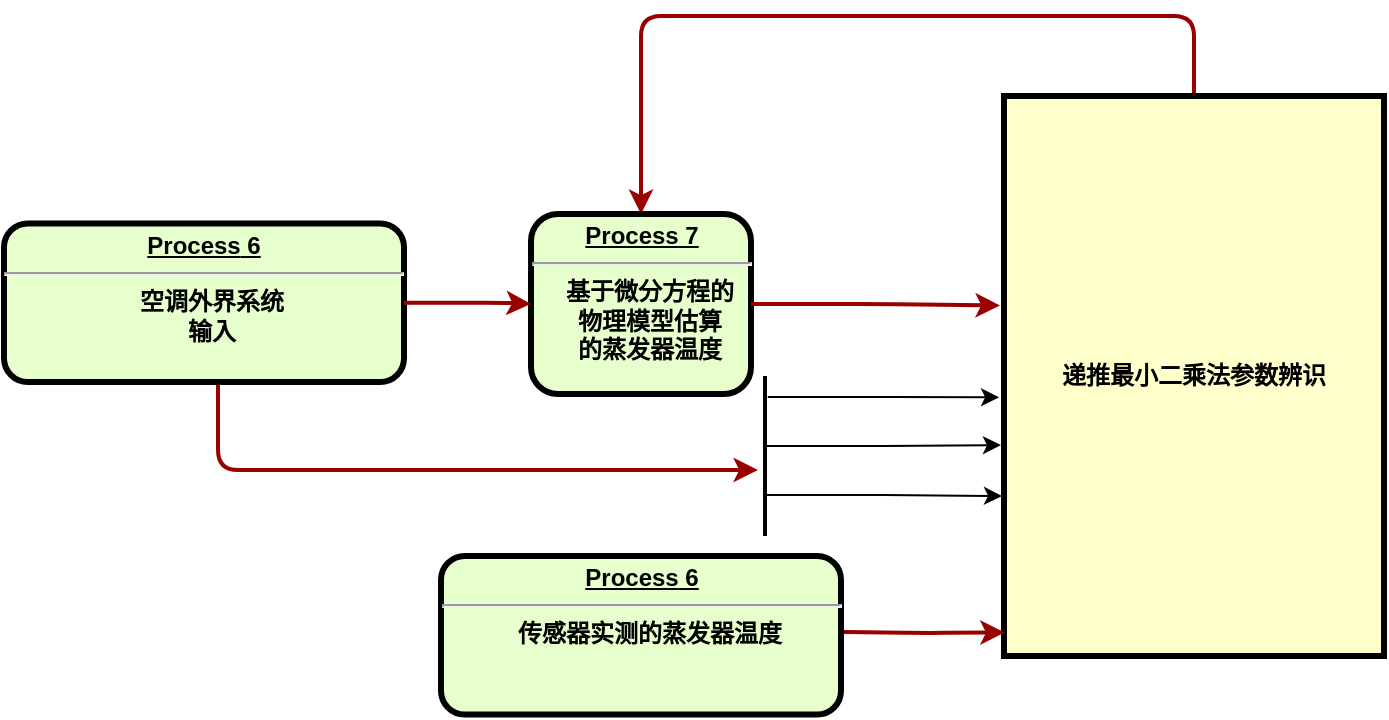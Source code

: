 <mxfile version="22.1.4" type="github">
  <diagram name="Page-1" id="c7558073-3199-34d8-9f00-42111426c3f3">
    <mxGraphModel dx="1149" dy="673" grid="1" gridSize="10" guides="1" tooltips="1" connect="1" arrows="1" fold="1" page="1" pageScale="1" pageWidth="826" pageHeight="1169" background="none" math="0" shadow="0">
      <root>
        <mxCell id="0" />
        <mxCell id="1" parent="0" />
        <mxCell id="47FUqNn5VWWqSbPYocdL-105" style="edgeStyle=orthogonalEdgeStyle;rounded=1;orthogonalLoop=1;jettySize=auto;html=1;exitX=0.5;exitY=1;exitDx=0;exitDy=0;strokeColor=#990000;strokeWidth=2;" edge="1" parent="1">
          <mxGeometry relative="1" as="geometry">
            <mxPoint x="457" y="637" as="targetPoint" />
            <mxPoint x="187" y="590" as="sourcePoint" />
            <Array as="points">
              <mxPoint x="187" y="637" />
            </Array>
          </mxGeometry>
        </mxCell>
        <mxCell id="10" value="&lt;p style=&quot;margin: 0px; margin-top: 4px; text-align: center; text-decoration: underline;&quot;&gt;&lt;strong&gt;&lt;strong&gt;Process&lt;/strong&gt; 6&lt;br&gt;&lt;/strong&gt;&lt;/p&gt;&lt;hr&gt;&lt;p style=&quot;margin: 0px; margin-left: 8px;&quot;&gt;空调外界系统&lt;/p&gt;&lt;p style=&quot;margin: 0px; margin-left: 8px;&quot;&gt;输入&lt;/p&gt;" style="verticalAlign=middle;align=center;overflow=fill;fontSize=12;fontFamily=Helvetica;html=1;rounded=1;fontStyle=1;strokeWidth=3;fillColor=#E6FFCC" parent="1" vertex="1">
          <mxGeometry x="80" y="513.75" width="200" height="79.25" as="geometry" />
        </mxCell>
        <mxCell id="47FUqNn5VWWqSbPYocdL-99" style="edgeStyle=orthogonalEdgeStyle;rounded=1;orthogonalLoop=1;jettySize=auto;html=1;entryX=0.5;entryY=0;entryDx=0;entryDy=0;strokeColor=#990000;strokeWidth=2;exitX=0.5;exitY=0;exitDx=0;exitDy=0;" edge="1" parent="1" source="13" target="11">
          <mxGeometry relative="1" as="geometry">
            <mxPoint x="630" y="200" as="targetPoint" />
            <Array as="points">
              <mxPoint x="675" y="410" />
              <mxPoint x="399" y="410" />
            </Array>
          </mxGeometry>
        </mxCell>
        <mxCell id="13" value="递推最小二乘法参数辨识" style="whiteSpace=wrap;align=center;verticalAlign=middle;fontStyle=1;strokeWidth=3;fillColor=#FFFFCC" parent="1" vertex="1">
          <mxGeometry x="580" y="450" width="190" height="280" as="geometry" />
        </mxCell>
        <mxCell id="11" value="&lt;p style=&quot;margin: 0px; margin-top: 4px; text-align: center; text-decoration: underline;&quot;&gt;&lt;strong&gt;&lt;strong&gt;Process&lt;/strong&gt; 7&lt;br&gt;&lt;/strong&gt;&lt;/p&gt;&lt;hr&gt;&lt;p style=&quot;margin: 0px; margin-left: 8px;&quot;&gt;基于微分方程的&lt;/p&gt;&lt;p style=&quot;margin: 0px; margin-left: 8px;&quot;&gt;物理模型估算&lt;/p&gt;&lt;p style=&quot;margin: 0px; margin-left: 8px;&quot;&gt;的蒸发器温度&lt;/p&gt;" style="verticalAlign=middle;align=center;overflow=fill;fontSize=12;fontFamily=Helvetica;html=1;rounded=1;fontStyle=1;strokeWidth=3;fillColor=#E6FFCC" parent="1" vertex="1">
          <mxGeometry x="343.5" y="509" width="110" height="90" as="geometry" />
        </mxCell>
        <mxCell id="83" value="" style="edgeStyle=elbowEdgeStyle;elbow=horizontal;strokeColor=#990000;strokeWidth=2" parent="1" source="11" edge="1">
          <mxGeometry width="100" height="100" relative="1" as="geometry">
            <mxPoint x="200" y="659.0" as="sourcePoint" />
            <mxPoint x="578" y="554.75" as="targetPoint" />
          </mxGeometry>
        </mxCell>
        <mxCell id="85" value="" style="edgeStyle=elbowEdgeStyle;elbow=horizontal;strokeColor=#990000;strokeWidth=2;exitX=1;exitY=0.5;exitDx=0;exitDy=0;entryX=0;entryY=0.5;entryDx=0;entryDy=0;" parent="1" source="10" target="11" edge="1">
          <mxGeometry width="100" height="100" relative="1" as="geometry">
            <mxPoint x="300" y="560" as="sourcePoint" />
            <mxPoint x="340" y="555" as="targetPoint" />
            <Array as="points">
              <mxPoint x="330" y="562" />
            </Array>
          </mxGeometry>
        </mxCell>
        <mxCell id="47FUqNn5VWWqSbPYocdL-98" style="edgeStyle=orthogonalEdgeStyle;rounded=1;orthogonalLoop=1;jettySize=auto;html=1;entryX=0.002;entryY=0.815;entryDx=0;entryDy=0;entryPerimeter=0;strokeColor=#990000;strokeWidth=2;" edge="1" parent="1">
          <mxGeometry relative="1" as="geometry">
            <mxPoint x="500" y="718" as="sourcePoint" />
            <mxPoint x="580.38" y="718.2" as="targetPoint" />
          </mxGeometry>
        </mxCell>
        <mxCell id="47FUqNn5VWWqSbPYocdL-102" value="&lt;p style=&quot;margin: 0px; margin-top: 4px; text-align: center; text-decoration: underline;&quot;&gt;&lt;strong&gt;&lt;strong&gt;Process&lt;/strong&gt; 6&lt;br&gt;&lt;/strong&gt;&lt;/p&gt;&lt;hr&gt;&lt;p style=&quot;margin: 0px; margin-left: 8px;&quot;&gt;传感器实测的蒸发器温度&lt;/p&gt;" style="verticalAlign=middle;align=center;overflow=fill;fontSize=12;fontFamily=Helvetica;html=1;rounded=1;fontStyle=1;strokeWidth=3;fillColor=#E6FFCC" vertex="1" parent="1">
          <mxGeometry x="298.5" y="680" width="200" height="79.25" as="geometry" />
        </mxCell>
        <mxCell id="47FUqNn5VWWqSbPYocdL-117" value="" style="edgeStyle=orthogonalEdgeStyle;rounded=0;orthogonalLoop=1;jettySize=auto;html=1;exitX=0.131;exitY=0.362;exitDx=0;exitDy=0;exitPerimeter=0;entryX=-0.013;entryY=0.538;entryDx=0;entryDy=0;entryPerimeter=0;" edge="1" parent="1" source="47FUqNn5VWWqSbPYocdL-110" target="13">
          <mxGeometry relative="1" as="geometry" />
        </mxCell>
        <mxCell id="47FUqNn5VWWqSbPYocdL-110" value="" style="line;strokeWidth=2;direction=south;html=1;" vertex="1" parent="1">
          <mxGeometry x="455.5" y="590" width="10" height="80" as="geometry" />
        </mxCell>
        <mxCell id="47FUqNn5VWWqSbPYocdL-120" value="" style="edgeStyle=orthogonalEdgeStyle;rounded=0;orthogonalLoop=1;jettySize=auto;html=1;exitX=0.131;exitY=0.362;exitDx=0;exitDy=0;exitPerimeter=0;entryX=-0.013;entryY=0.538;entryDx=0;entryDy=0;entryPerimeter=0;" edge="1" parent="1">
          <mxGeometry relative="1" as="geometry">
            <mxPoint x="460.47" y="623.52" as="sourcePoint" />
            <mxPoint x="578.47" y="624.52" as="targetPoint" />
            <Array as="points">
              <mxPoint x="461" y="625" />
              <mxPoint x="520" y="625" />
            </Array>
          </mxGeometry>
        </mxCell>
        <mxCell id="47FUqNn5VWWqSbPYocdL-122" value="" style="edgeStyle=orthogonalEdgeStyle;rounded=0;orthogonalLoop=1;jettySize=auto;html=1;exitX=0.131;exitY=0.362;exitDx=0;exitDy=0;exitPerimeter=0;" edge="1" parent="1">
          <mxGeometry relative="1" as="geometry">
            <mxPoint x="460.47" y="649.52" as="sourcePoint" />
            <mxPoint x="579" y="650" as="targetPoint" />
            <Array as="points">
              <mxPoint x="520" y="650" />
            </Array>
          </mxGeometry>
        </mxCell>
      </root>
    </mxGraphModel>
  </diagram>
</mxfile>
